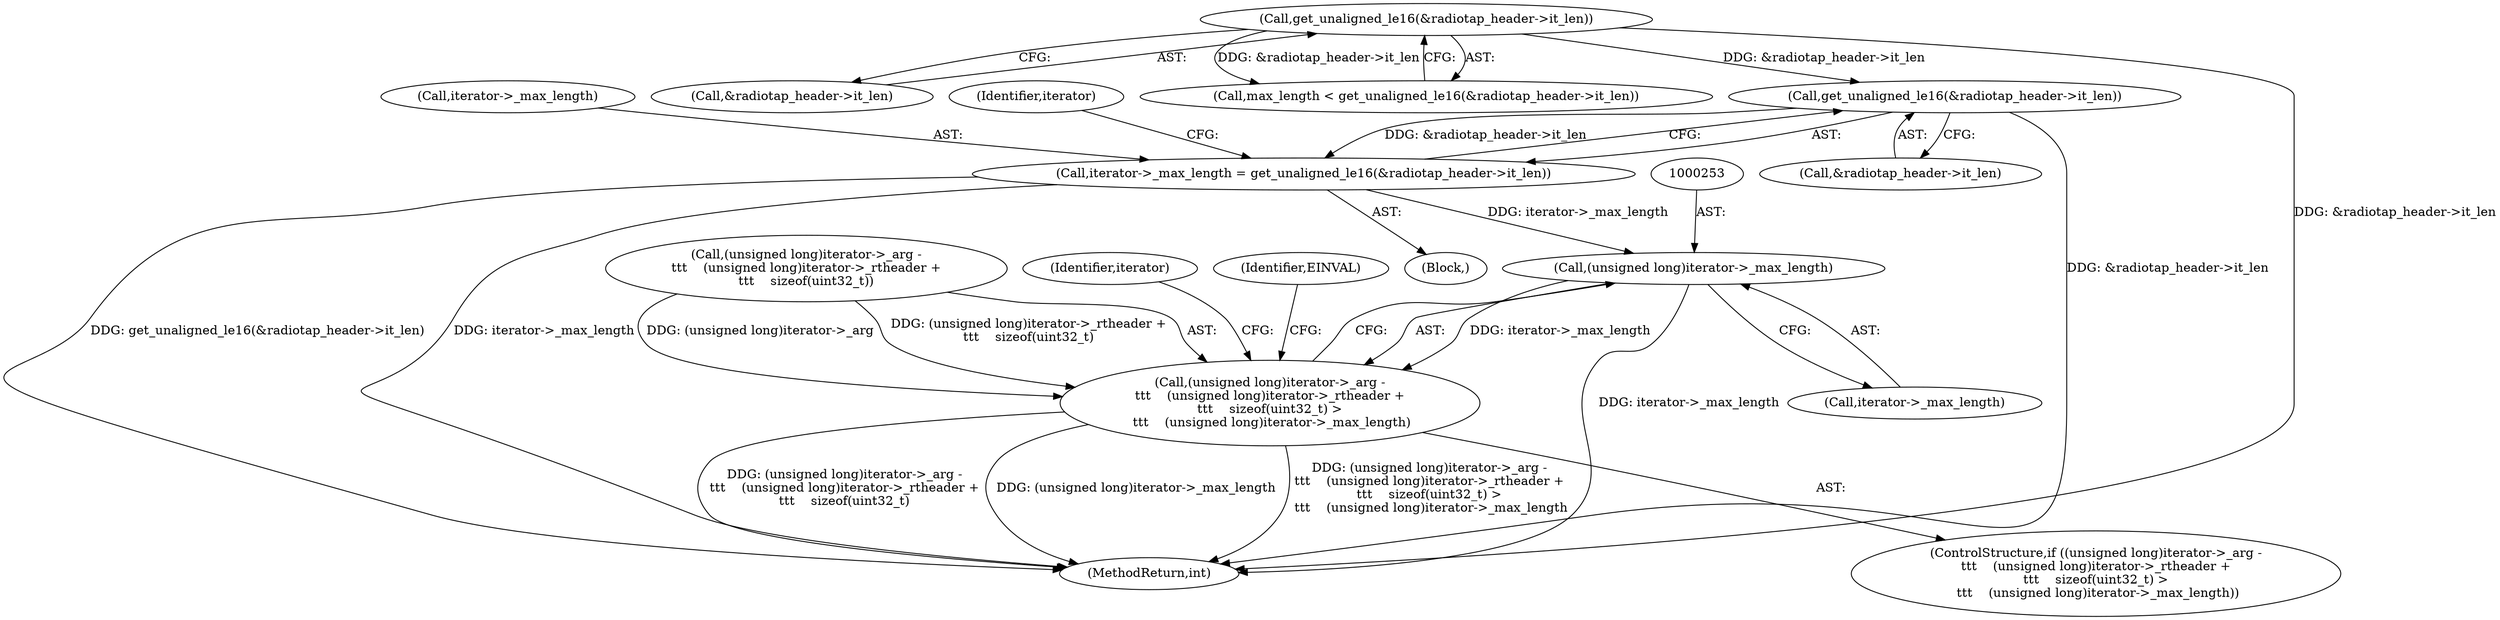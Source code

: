 digraph "0_linux_f5563318ff1bde15b10e736e97ffce13be08bc1a@pointer" {
"1000148" [label="(Call,get_unaligned_le16(&radiotap_header->it_len))"];
"1000131" [label="(Call,get_unaligned_le16(&radiotap_header->it_len))"];
"1000144" [label="(Call,iterator->_max_length = get_unaligned_le16(&radiotap_header->it_len))"];
"1000252" [label="(Call,(unsigned long)iterator->_max_length)"];
"1000237" [label="(Call,(unsigned long)iterator->_arg -\n\t\t\t    (unsigned long)iterator->_rtheader +\n\t\t\t    sizeof(uint32_t) >\n \t\t\t    (unsigned long)iterator->_max_length)"];
"1000144" [label="(Call,iterator->_max_length = get_unaligned_le16(&radiotap_header->it_len))"];
"1000149" [label="(Call,&radiotap_header->it_len)"];
"1000238" [label="(Call,(unsigned long)iterator->_arg -\n\t\t\t    (unsigned long)iterator->_rtheader +\n\t\t\t    sizeof(uint32_t))"];
"1000224" [label="(Identifier,iterator)"];
"1000259" [label="(Identifier,EINVAL)"];
"1000132" [label="(Call,&radiotap_header->it_len)"];
"1000145" [label="(Call,iterator->_max_length)"];
"1000155" [label="(Identifier,iterator)"];
"1000252" [label="(Call,(unsigned long)iterator->_max_length)"];
"1000236" [label="(ControlStructure,if ((unsigned long)iterator->_arg -\n\t\t\t    (unsigned long)iterator->_rtheader +\n\t\t\t    sizeof(uint32_t) >\n \t\t\t    (unsigned long)iterator->_max_length))"];
"1000254" [label="(Call,iterator->_max_length)"];
"1000275" [label="(MethodReturn,int)"];
"1000112" [label="(Block,)"];
"1000131" [label="(Call,get_unaligned_le16(&radiotap_header->it_len))"];
"1000129" [label="(Call,max_length < get_unaligned_le16(&radiotap_header->it_len))"];
"1000237" [label="(Call,(unsigned long)iterator->_arg -\n\t\t\t    (unsigned long)iterator->_rtheader +\n\t\t\t    sizeof(uint32_t) >\n \t\t\t    (unsigned long)iterator->_max_length)"];
"1000148" [label="(Call,get_unaligned_le16(&radiotap_header->it_len))"];
"1000148" -> "1000144"  [label="AST: "];
"1000148" -> "1000149"  [label="CFG: "];
"1000149" -> "1000148"  [label="AST: "];
"1000144" -> "1000148"  [label="CFG: "];
"1000148" -> "1000275"  [label="DDG: &radiotap_header->it_len"];
"1000148" -> "1000144"  [label="DDG: &radiotap_header->it_len"];
"1000131" -> "1000148"  [label="DDG: &radiotap_header->it_len"];
"1000131" -> "1000129"  [label="AST: "];
"1000131" -> "1000132"  [label="CFG: "];
"1000132" -> "1000131"  [label="AST: "];
"1000129" -> "1000131"  [label="CFG: "];
"1000131" -> "1000275"  [label="DDG: &radiotap_header->it_len"];
"1000131" -> "1000129"  [label="DDG: &radiotap_header->it_len"];
"1000144" -> "1000112"  [label="AST: "];
"1000145" -> "1000144"  [label="AST: "];
"1000155" -> "1000144"  [label="CFG: "];
"1000144" -> "1000275"  [label="DDG: get_unaligned_le16(&radiotap_header->it_len)"];
"1000144" -> "1000275"  [label="DDG: iterator->_max_length"];
"1000144" -> "1000252"  [label="DDG: iterator->_max_length"];
"1000252" -> "1000237"  [label="AST: "];
"1000252" -> "1000254"  [label="CFG: "];
"1000253" -> "1000252"  [label="AST: "];
"1000254" -> "1000252"  [label="AST: "];
"1000237" -> "1000252"  [label="CFG: "];
"1000252" -> "1000275"  [label="DDG: iterator->_max_length"];
"1000252" -> "1000237"  [label="DDG: iterator->_max_length"];
"1000237" -> "1000236"  [label="AST: "];
"1000238" -> "1000237"  [label="AST: "];
"1000224" -> "1000237"  [label="CFG: "];
"1000259" -> "1000237"  [label="CFG: "];
"1000237" -> "1000275"  [label="DDG: (unsigned long)iterator->_arg -\n\t\t\t    (unsigned long)iterator->_rtheader +\n\t\t\t    sizeof(uint32_t) >\n \t\t\t    (unsigned long)iterator->_max_length"];
"1000237" -> "1000275"  [label="DDG: (unsigned long)iterator->_arg -\n\t\t\t    (unsigned long)iterator->_rtheader +\n\t\t\t    sizeof(uint32_t)"];
"1000237" -> "1000275"  [label="DDG: (unsigned long)iterator->_max_length"];
"1000238" -> "1000237"  [label="DDG: (unsigned long)iterator->_arg"];
"1000238" -> "1000237"  [label="DDG: (unsigned long)iterator->_rtheader +\n\t\t\t    sizeof(uint32_t)"];
}
